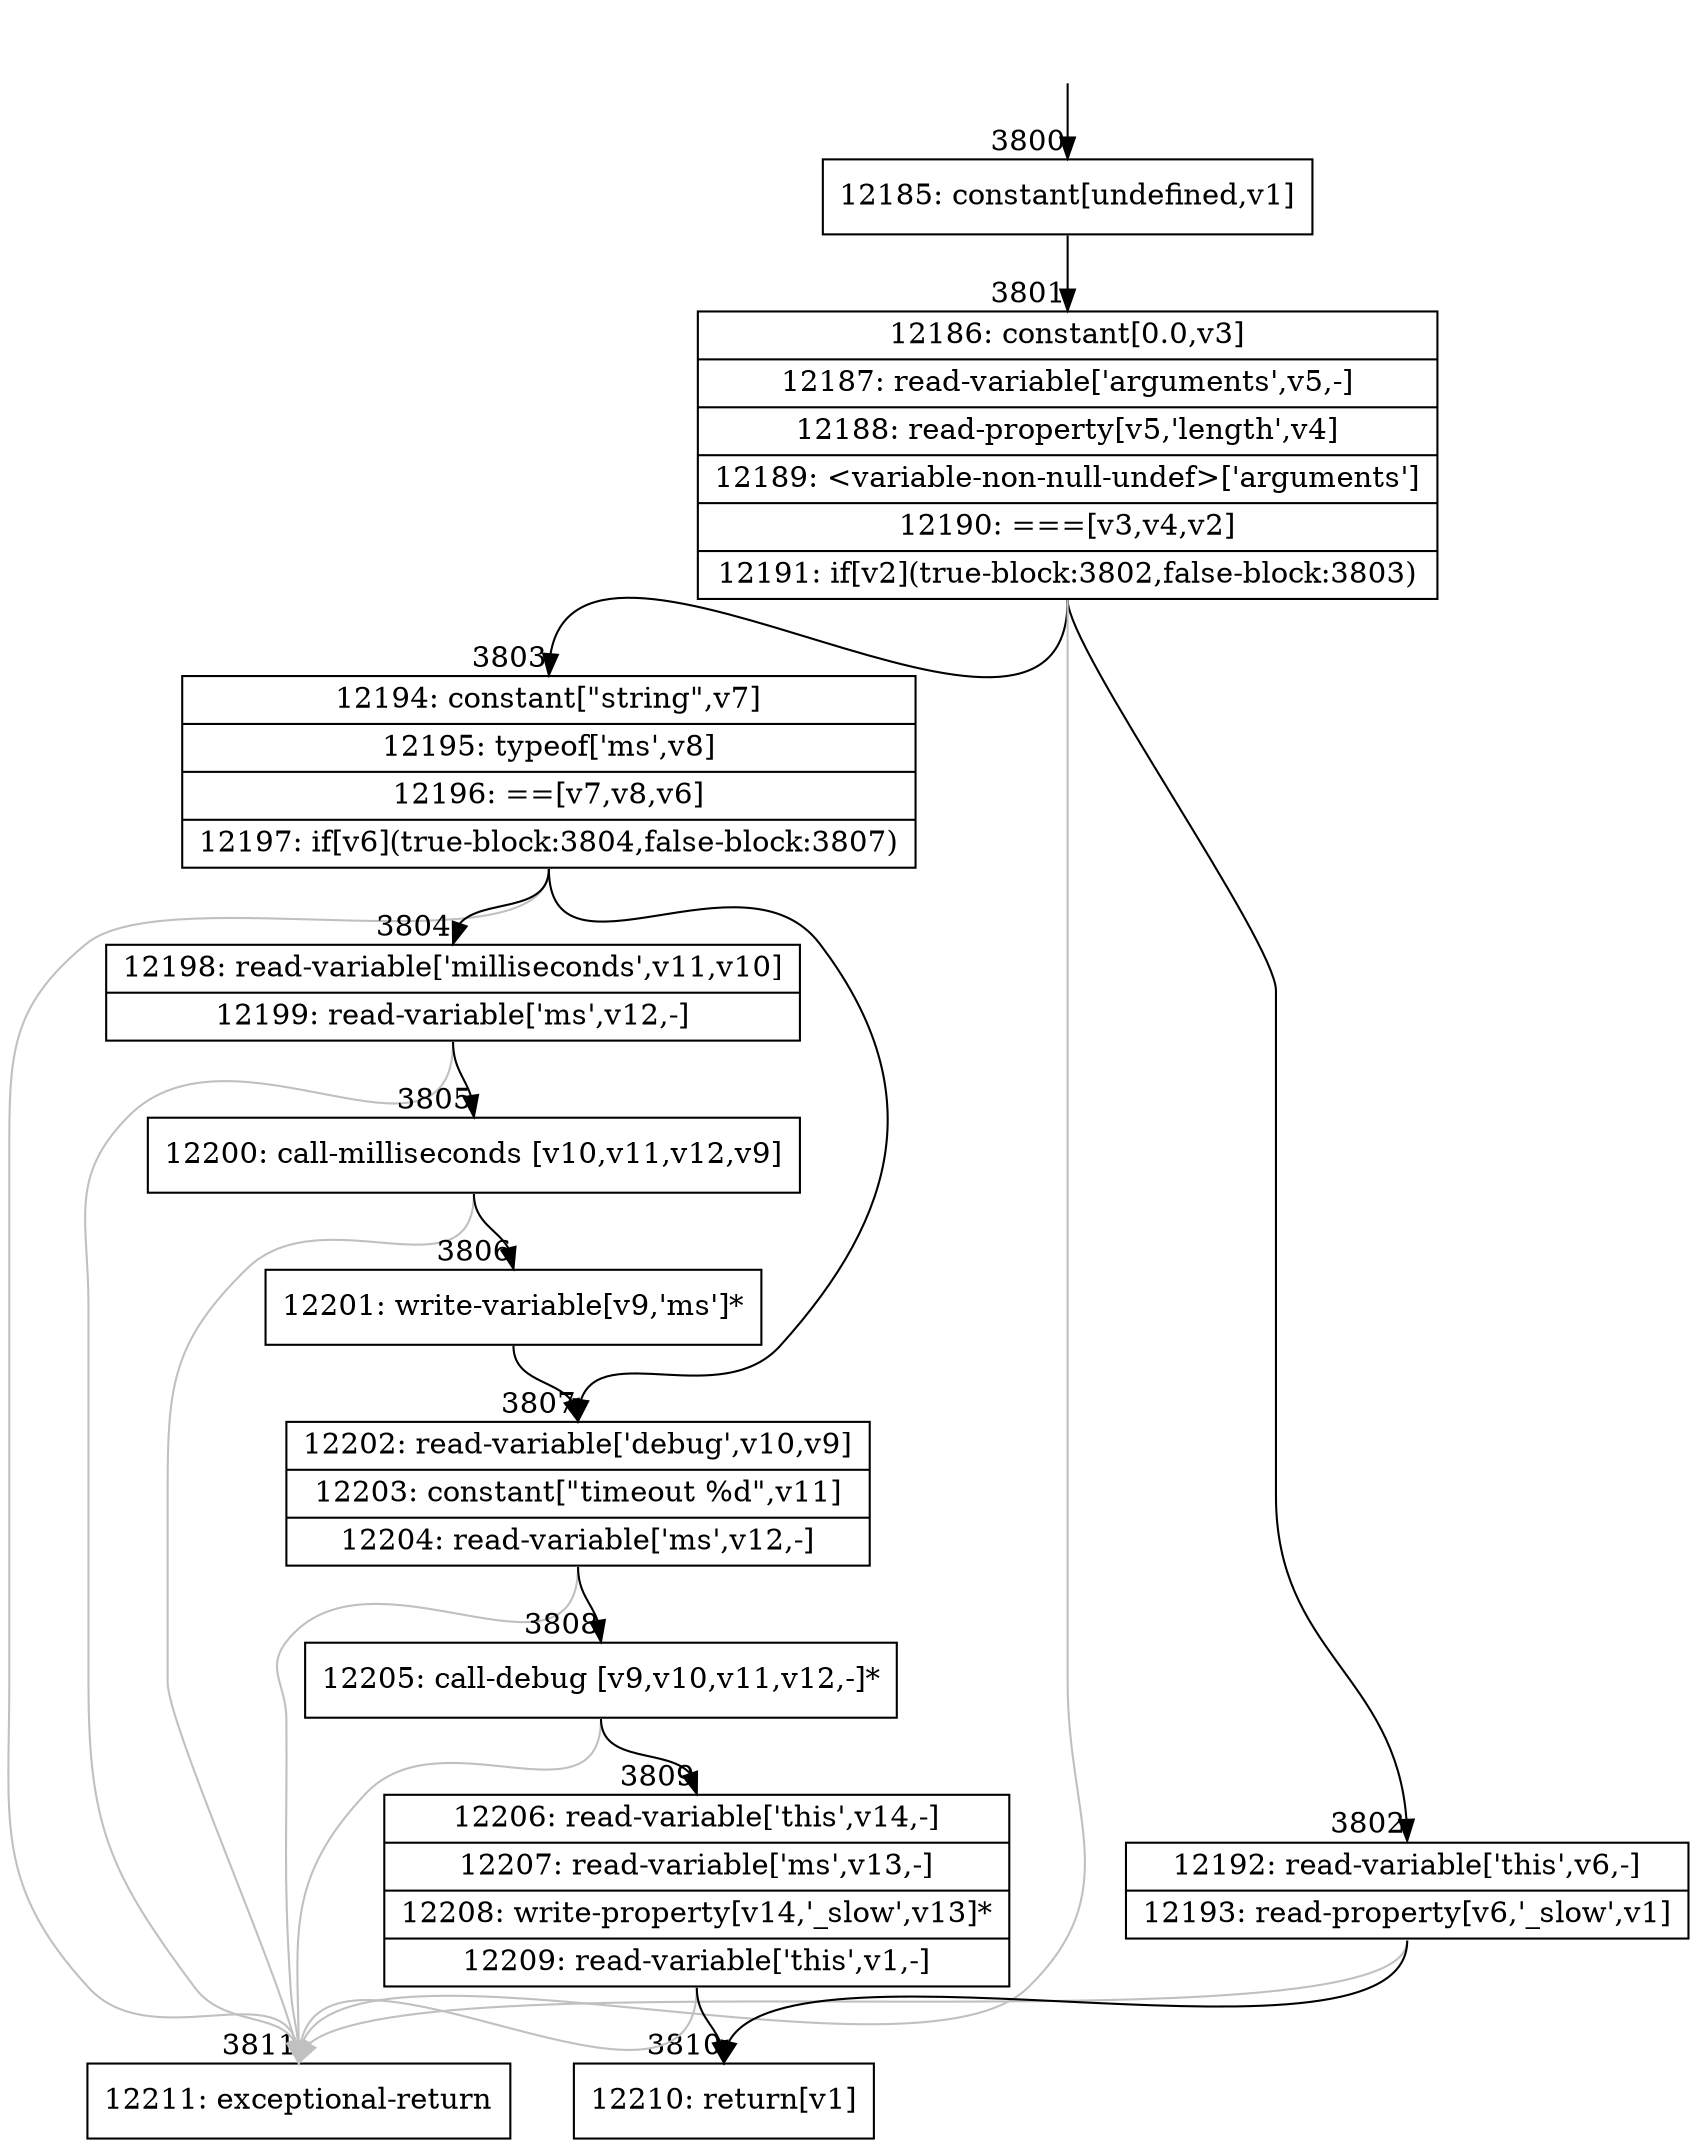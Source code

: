 digraph {
rankdir="TD"
BB_entry343[shape=none,label=""];
BB_entry343 -> BB3800 [tailport=s, headport=n, headlabel="    3800"]
BB3800 [shape=record label="{12185: constant[undefined,v1]}" ] 
BB3800 -> BB3801 [tailport=s, headport=n, headlabel="      3801"]
BB3801 [shape=record label="{12186: constant[0.0,v3]|12187: read-variable['arguments',v5,-]|12188: read-property[v5,'length',v4]|12189: \<variable-non-null-undef\>['arguments']|12190: ===[v3,v4,v2]|12191: if[v2](true-block:3802,false-block:3803)}" ] 
BB3801 -> BB3802 [tailport=s, headport=n, headlabel="      3802"]
BB3801 -> BB3803 [tailport=s, headport=n, headlabel="      3803"]
BB3801 -> BB3811 [tailport=s, headport=n, color=gray, headlabel="      3811"]
BB3802 [shape=record label="{12192: read-variable['this',v6,-]|12193: read-property[v6,'_slow',v1]}" ] 
BB3802 -> BB3810 [tailport=s, headport=n, headlabel="      3810"]
BB3802 -> BB3811 [tailport=s, headport=n, color=gray]
BB3803 [shape=record label="{12194: constant[\"string\",v7]|12195: typeof['ms',v8]|12196: ==[v7,v8,v6]|12197: if[v6](true-block:3804,false-block:3807)}" ] 
BB3803 -> BB3804 [tailport=s, headport=n, headlabel="      3804"]
BB3803 -> BB3807 [tailport=s, headport=n, headlabel="      3807"]
BB3803 -> BB3811 [tailport=s, headport=n, color=gray]
BB3804 [shape=record label="{12198: read-variable['milliseconds',v11,v10]|12199: read-variable['ms',v12,-]}" ] 
BB3804 -> BB3805 [tailport=s, headport=n, headlabel="      3805"]
BB3804 -> BB3811 [tailport=s, headport=n, color=gray]
BB3805 [shape=record label="{12200: call-milliseconds [v10,v11,v12,v9]}" ] 
BB3805 -> BB3806 [tailport=s, headport=n, headlabel="      3806"]
BB3805 -> BB3811 [tailport=s, headport=n, color=gray]
BB3806 [shape=record label="{12201: write-variable[v9,'ms']*}" ] 
BB3806 -> BB3807 [tailport=s, headport=n]
BB3807 [shape=record label="{12202: read-variable['debug',v10,v9]|12203: constant[\"timeout %d\",v11]|12204: read-variable['ms',v12,-]}" ] 
BB3807 -> BB3808 [tailport=s, headport=n, headlabel="      3808"]
BB3807 -> BB3811 [tailport=s, headport=n, color=gray]
BB3808 [shape=record label="{12205: call-debug [v9,v10,v11,v12,-]*}" ] 
BB3808 -> BB3809 [tailport=s, headport=n, headlabel="      3809"]
BB3808 -> BB3811 [tailport=s, headport=n, color=gray]
BB3809 [shape=record label="{12206: read-variable['this',v14,-]|12207: read-variable['ms',v13,-]|12208: write-property[v14,'_slow',v13]*|12209: read-variable['this',v1,-]}" ] 
BB3809 -> BB3810 [tailport=s, headport=n]
BB3809 -> BB3811 [tailport=s, headport=n, color=gray]
BB3810 [shape=record label="{12210: return[v1]}" ] 
BB3811 [shape=record label="{12211: exceptional-return}" ] 
//#$~ 4386
}
